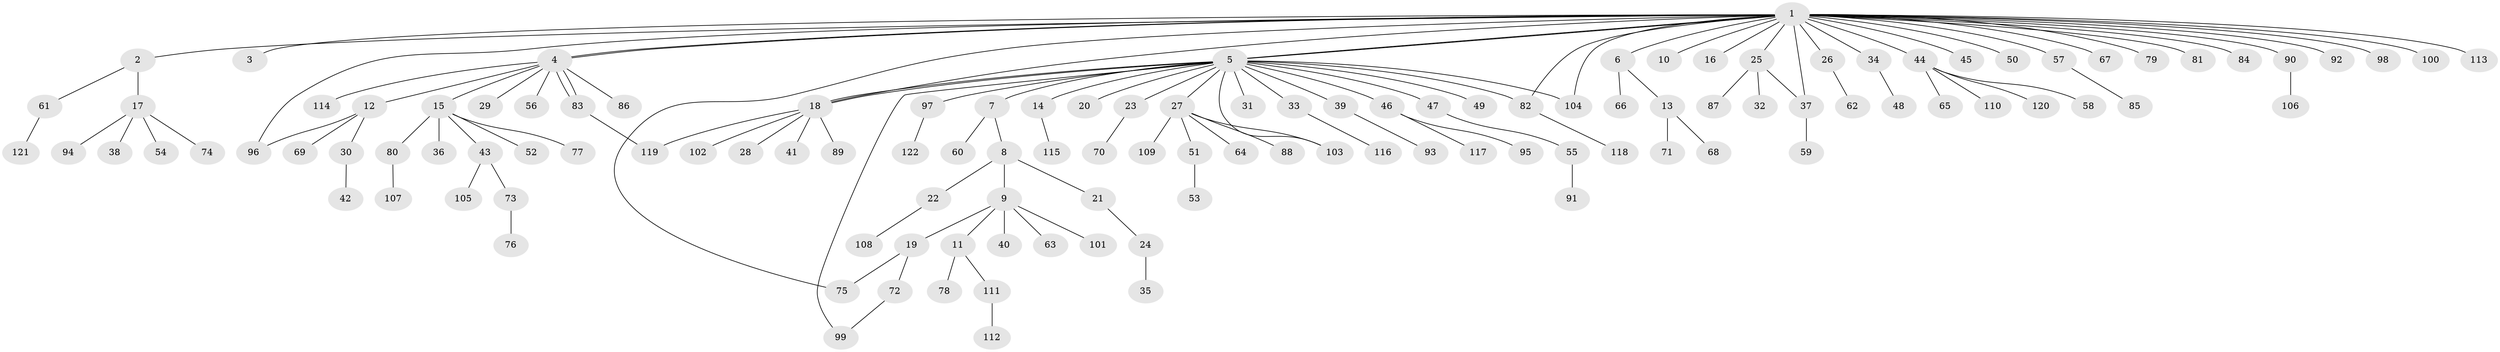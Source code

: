 // Generated by graph-tools (version 1.1) at 2025/14/03/09/25 04:14:42]
// undirected, 122 vertices, 134 edges
graph export_dot {
graph [start="1"]
  node [color=gray90,style=filled];
  1;
  2;
  3;
  4;
  5;
  6;
  7;
  8;
  9;
  10;
  11;
  12;
  13;
  14;
  15;
  16;
  17;
  18;
  19;
  20;
  21;
  22;
  23;
  24;
  25;
  26;
  27;
  28;
  29;
  30;
  31;
  32;
  33;
  34;
  35;
  36;
  37;
  38;
  39;
  40;
  41;
  42;
  43;
  44;
  45;
  46;
  47;
  48;
  49;
  50;
  51;
  52;
  53;
  54;
  55;
  56;
  57;
  58;
  59;
  60;
  61;
  62;
  63;
  64;
  65;
  66;
  67;
  68;
  69;
  70;
  71;
  72;
  73;
  74;
  75;
  76;
  77;
  78;
  79;
  80;
  81;
  82;
  83;
  84;
  85;
  86;
  87;
  88;
  89;
  90;
  91;
  92;
  93;
  94;
  95;
  96;
  97;
  98;
  99;
  100;
  101;
  102;
  103;
  104;
  105;
  106;
  107;
  108;
  109;
  110;
  111;
  112;
  113;
  114;
  115;
  116;
  117;
  118;
  119;
  120;
  121;
  122;
  1 -- 2;
  1 -- 3;
  1 -- 4;
  1 -- 4;
  1 -- 5;
  1 -- 5;
  1 -- 6;
  1 -- 10;
  1 -- 16;
  1 -- 18;
  1 -- 25;
  1 -- 26;
  1 -- 34;
  1 -- 37;
  1 -- 44;
  1 -- 45;
  1 -- 50;
  1 -- 57;
  1 -- 67;
  1 -- 75;
  1 -- 79;
  1 -- 81;
  1 -- 82;
  1 -- 84;
  1 -- 90;
  1 -- 92;
  1 -- 96;
  1 -- 98;
  1 -- 100;
  1 -- 104;
  1 -- 113;
  2 -- 17;
  2 -- 61;
  4 -- 12;
  4 -- 15;
  4 -- 29;
  4 -- 56;
  4 -- 83;
  4 -- 83;
  4 -- 86;
  4 -- 114;
  5 -- 7;
  5 -- 14;
  5 -- 18;
  5 -- 18;
  5 -- 20;
  5 -- 23;
  5 -- 27;
  5 -- 31;
  5 -- 33;
  5 -- 39;
  5 -- 46;
  5 -- 47;
  5 -- 49;
  5 -- 82;
  5 -- 97;
  5 -- 99;
  5 -- 103;
  5 -- 104;
  6 -- 13;
  6 -- 66;
  7 -- 8;
  7 -- 60;
  8 -- 9;
  8 -- 21;
  8 -- 22;
  9 -- 11;
  9 -- 19;
  9 -- 40;
  9 -- 63;
  9 -- 101;
  11 -- 78;
  11 -- 111;
  12 -- 30;
  12 -- 69;
  12 -- 96;
  13 -- 68;
  13 -- 71;
  14 -- 115;
  15 -- 36;
  15 -- 43;
  15 -- 52;
  15 -- 77;
  15 -- 80;
  17 -- 38;
  17 -- 54;
  17 -- 74;
  17 -- 94;
  18 -- 28;
  18 -- 41;
  18 -- 89;
  18 -- 102;
  18 -- 119;
  19 -- 72;
  19 -- 75;
  21 -- 24;
  22 -- 108;
  23 -- 70;
  24 -- 35;
  25 -- 32;
  25 -- 37;
  25 -- 87;
  26 -- 62;
  27 -- 51;
  27 -- 64;
  27 -- 88;
  27 -- 103;
  27 -- 109;
  30 -- 42;
  33 -- 116;
  34 -- 48;
  37 -- 59;
  39 -- 93;
  43 -- 73;
  43 -- 105;
  44 -- 58;
  44 -- 65;
  44 -- 110;
  44 -- 120;
  46 -- 95;
  46 -- 117;
  47 -- 55;
  51 -- 53;
  55 -- 91;
  57 -- 85;
  61 -- 121;
  72 -- 99;
  73 -- 76;
  80 -- 107;
  82 -- 118;
  83 -- 119;
  90 -- 106;
  97 -- 122;
  111 -- 112;
}
